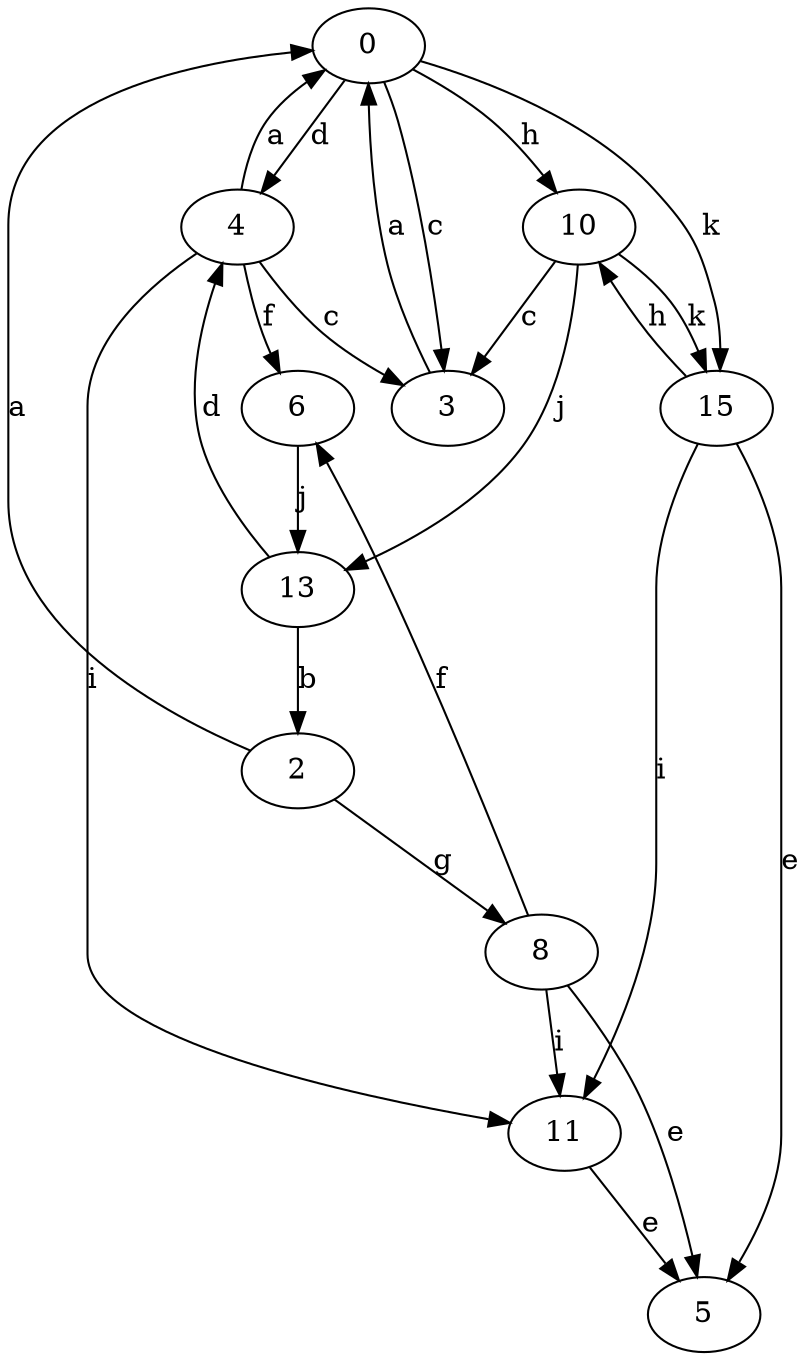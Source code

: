 strict digraph  {
0;
2;
3;
4;
5;
6;
8;
10;
11;
13;
15;
0 -> 3  [label=c];
0 -> 4  [label=d];
0 -> 10  [label=h];
0 -> 15  [label=k];
2 -> 0  [label=a];
2 -> 8  [label=g];
3 -> 0  [label=a];
4 -> 0  [label=a];
4 -> 3  [label=c];
4 -> 6  [label=f];
4 -> 11  [label=i];
6 -> 13  [label=j];
8 -> 5  [label=e];
8 -> 6  [label=f];
8 -> 11  [label=i];
10 -> 3  [label=c];
10 -> 13  [label=j];
10 -> 15  [label=k];
11 -> 5  [label=e];
13 -> 2  [label=b];
13 -> 4  [label=d];
15 -> 5  [label=e];
15 -> 10  [label=h];
15 -> 11  [label=i];
}
